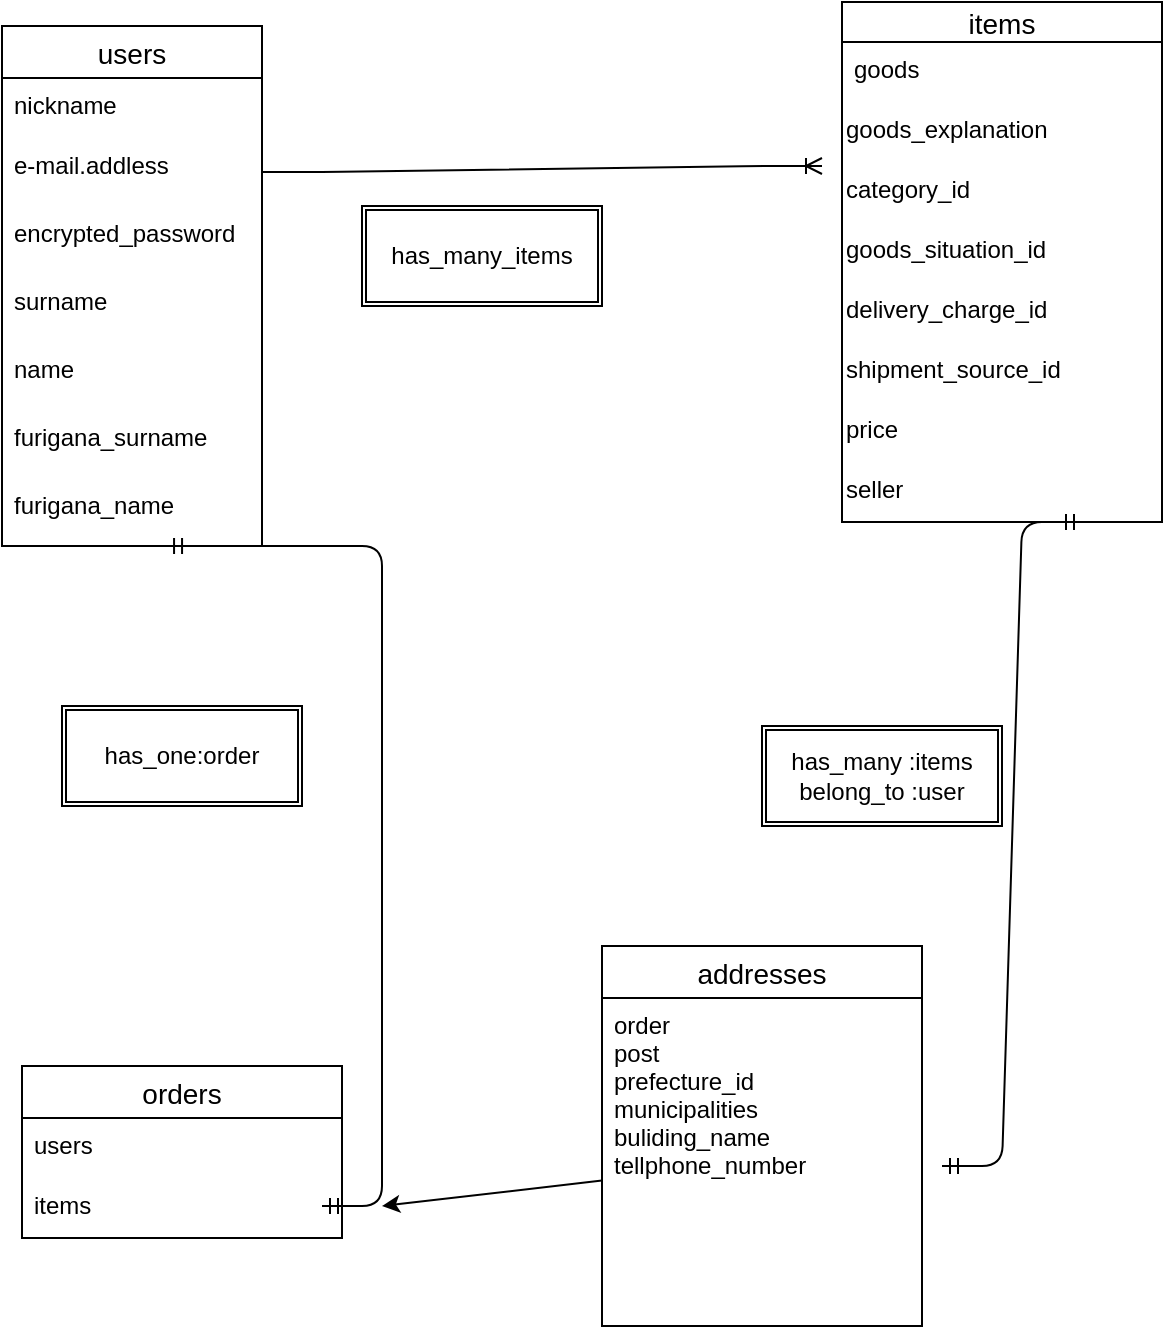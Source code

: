 <mxfile>
    <diagram id="wKAGAIkucJchTb0BWRsK" name="ページ1">
        <mxGraphModel dx="1537" dy="565" grid="1" gridSize="10" guides="1" tooltips="1" connect="1" arrows="1" fold="1" page="1" pageScale="1" pageWidth="827" pageHeight="1169" math="0" shadow="0">
            <root>
                <mxCell id="0"/>
                <mxCell id="1" parent="0"/>
                <mxCell id="69" value="users" style="swimlane;fontStyle=0;childLayout=stackLayout;horizontal=1;startSize=26;horizontalStack=0;resizeParent=1;resizeParentMax=0;resizeLast=0;collapsible=1;marginBottom=0;align=center;fontSize=14;" parent="1" vertex="1">
                    <mxGeometry x="-760" y="100" width="130" height="260" as="geometry"/>
                </mxCell>
                <mxCell id="71" value="nickname" style="text;strokeColor=none;fillColor=none;spacingLeft=4;spacingRight=4;overflow=hidden;rotatable=0;points=[[0,0.5],[1,0.5]];portConstraint=eastwest;fontSize=12;" parent="69" vertex="1">
                    <mxGeometry y="26" width="130" height="30" as="geometry"/>
                </mxCell>
                <mxCell id="113" value="e-mail.addless" style="text;strokeColor=none;fillColor=none;spacingLeft=4;spacingRight=4;overflow=hidden;rotatable=0;points=[[0,0.5],[1,0.5]];portConstraint=eastwest;fontSize=12;" parent="69" vertex="1">
                    <mxGeometry y="56" width="130" height="34" as="geometry"/>
                </mxCell>
                <mxCell id="119" value="encrypted_password" style="text;strokeColor=none;fillColor=none;spacingLeft=4;spacingRight=4;overflow=hidden;rotatable=0;points=[[0,0.5],[1,0.5]];portConstraint=eastwest;fontSize=12;" parent="69" vertex="1">
                    <mxGeometry y="90" width="130" height="34" as="geometry"/>
                </mxCell>
                <mxCell id="118" value="surname" style="text;strokeColor=none;fillColor=none;spacingLeft=4;spacingRight=4;overflow=hidden;rotatable=0;points=[[0,0.5],[1,0.5]];portConstraint=eastwest;fontSize=12;" parent="69" vertex="1">
                    <mxGeometry y="124" width="130" height="34" as="geometry"/>
                </mxCell>
                <mxCell id="121" value="name" style="text;strokeColor=none;fillColor=none;spacingLeft=4;spacingRight=4;overflow=hidden;rotatable=0;points=[[0,0.5],[1,0.5]];portConstraint=eastwest;fontSize=12;" parent="69" vertex="1">
                    <mxGeometry y="158" width="130" height="34" as="geometry"/>
                </mxCell>
                <mxCell id="136" value="furigana_surname" style="text;strokeColor=none;fillColor=none;spacingLeft=4;spacingRight=4;overflow=hidden;rotatable=0;points=[[0,0.5],[1,0.5]];portConstraint=eastwest;fontSize=12;" parent="69" vertex="1">
                    <mxGeometry y="192" width="130" height="34" as="geometry"/>
                </mxCell>
                <mxCell id="135" value="furigana_name" style="text;strokeColor=none;fillColor=none;spacingLeft=4;spacingRight=4;overflow=hidden;rotatable=0;points=[[0,0.5],[1,0.5]];portConstraint=eastwest;fontSize=12;" parent="69" vertex="1">
                    <mxGeometry y="226" width="130" height="34" as="geometry"/>
                </mxCell>
                <mxCell id="107" value="items" style="swimlane;fontStyle=0;childLayout=stackLayout;horizontal=1;startSize=20;horizontalStack=0;resizeParent=1;resizeParentMax=0;resizeLast=0;collapsible=1;marginBottom=0;align=center;fontSize=14;" parent="1" vertex="1">
                    <mxGeometry x="-340" y="88" width="160" height="260" as="geometry"/>
                </mxCell>
                <mxCell id="108" value="goods&#10;" style="text;strokeColor=none;fillColor=none;spacingLeft=4;spacingRight=4;overflow=hidden;rotatable=0;points=[[0,0.5],[1,0.5]];portConstraint=eastwest;fontSize=12;" parent="107" vertex="1">
                    <mxGeometry y="20" width="160" height="30" as="geometry"/>
                </mxCell>
                <mxCell id="138" value="&lt;font face=&quot;helvetica&quot;&gt;goods_explanation&lt;/font&gt;" style="text;whiteSpace=wrap;html=1;" parent="107" vertex="1">
                    <mxGeometry y="50" width="160" height="30" as="geometry"/>
                </mxCell>
                <mxCell id="122" value="&lt;font face=&quot;helvetica&quot;&gt;category_id&lt;/font&gt;" style="text;whiteSpace=wrap;html=1;" parent="107" vertex="1">
                    <mxGeometry y="80" width="160" height="30" as="geometry"/>
                </mxCell>
                <mxCell id="141" value="&lt;font face=&quot;helvetica&quot;&gt;goods_situation_id&lt;/font&gt;" style="text;whiteSpace=wrap;html=1;" parent="107" vertex="1">
                    <mxGeometry y="110" width="160" height="30" as="geometry"/>
                </mxCell>
                <mxCell id="140" value="&lt;font face=&quot;helvetica&quot;&gt;delivery_charge_id&lt;/font&gt;" style="text;whiteSpace=wrap;html=1;" parent="107" vertex="1">
                    <mxGeometry y="140" width="160" height="30" as="geometry"/>
                </mxCell>
                <mxCell id="143" value="&lt;font face=&quot;helvetica&quot;&gt;shipment_source_id&lt;/font&gt;" style="text;whiteSpace=wrap;html=1;" parent="107" vertex="1">
                    <mxGeometry y="170" width="160" height="30" as="geometry"/>
                </mxCell>
                <mxCell id="142" value="&lt;font face=&quot;helvetica&quot;&gt;price&lt;br&gt;&lt;br&gt;&lt;/font&gt;" style="text;whiteSpace=wrap;html=1;" parent="107" vertex="1">
                    <mxGeometry y="200" width="160" height="30" as="geometry"/>
                </mxCell>
                <mxCell id="144" value="&lt;font face=&quot;helvetica&quot;&gt;seller&lt;/font&gt;" style="text;whiteSpace=wrap;html=1;" parent="107" vertex="1">
                    <mxGeometry y="230" width="160" height="30" as="geometry"/>
                </mxCell>
                <mxCell id="126" value="has_many_items&lt;br&gt;" style="shape=ext;double=1;rounded=0;whiteSpace=wrap;html=1;" parent="1" vertex="1">
                    <mxGeometry x="-580" y="190" width="120" height="50" as="geometry"/>
                </mxCell>
                <mxCell id="128" value="" style="edgeStyle=entityRelationEdgeStyle;fontSize=12;html=1;endArrow=ERoneToMany;rounded=1;sketch=0;exitX=1;exitY=0.5;exitDx=0;exitDy=0;startSize=6;strokeWidth=1;" parent="1" source="113" edge="1">
                    <mxGeometry width="100" height="100" relative="1" as="geometry">
                        <mxPoint x="-620" y="220" as="sourcePoint"/>
                        <mxPoint x="-350" y="170" as="targetPoint"/>
                    </mxGeometry>
                </mxCell>
                <mxCell id="133" value="has_many :items&lt;br&gt;belong_to :user" style="shape=ext;double=1;rounded=0;whiteSpace=wrap;html=1;" parent="1" vertex="1">
                    <mxGeometry x="-380" y="450" width="120" height="50" as="geometry"/>
                </mxCell>
                <mxCell id="134" value="has_one:order" style="shape=ext;double=1;rounded=0;whiteSpace=wrap;html=1;" parent="1" vertex="1">
                    <mxGeometry x="-730" y="440" width="120" height="50" as="geometry"/>
                </mxCell>
                <mxCell id="150" value="" style="edgeStyle=entityRelationEdgeStyle;fontSize=12;html=1;endArrow=ERmandOne;startArrow=ERmandOne;entryX=0.75;entryY=1;entryDx=0;entryDy=0;" parent="1" target="144" edge="1">
                    <mxGeometry width="100" height="100" relative="1" as="geometry">
                        <mxPoint x="-290" y="670" as="sourcePoint"/>
                        <mxPoint x="-190" y="570" as="targetPoint"/>
                    </mxGeometry>
                </mxCell>
                <mxCell id="152" value="" style="edgeStyle=entityRelationEdgeStyle;fontSize=12;html=1;endArrow=ERmandOne;startArrow=ERmandOne;entryX=0.631;entryY=1;entryDx=0;entryDy=0;entryPerimeter=0;" parent="1" target="135" edge="1">
                    <mxGeometry width="100" height="100" relative="1" as="geometry">
                        <mxPoint x="-600" y="690" as="sourcePoint"/>
                        <mxPoint x="-595" y="510" as="targetPoint"/>
                    </mxGeometry>
                </mxCell>
                <mxCell id="153" value="addresses" style="swimlane;fontStyle=0;childLayout=stackLayout;horizontal=1;startSize=26;horizontalStack=0;resizeParent=1;resizeParentMax=0;resizeLast=0;collapsible=1;marginBottom=0;align=center;fontSize=14;" vertex="1" parent="1">
                    <mxGeometry x="-460" y="560" width="160" height="190" as="geometry"/>
                </mxCell>
                <mxCell id="156" value="order&#10;post&#10;prefecture_id&#10;municipalities&#10;buliding_name&#10;tellphone_number&#10;&#10;" style="text;strokeColor=none;fillColor=none;spacingLeft=4;spacingRight=4;overflow=hidden;rotatable=0;points=[[0,0.5],[1,0.5]];portConstraint=eastwest;fontSize=12;" vertex="1" parent="153">
                    <mxGeometry y="26" width="160" height="164" as="geometry"/>
                </mxCell>
                <mxCell id="157" value="orders" style="swimlane;fontStyle=0;childLayout=stackLayout;horizontal=1;startSize=26;horizontalStack=0;resizeParent=1;resizeParentMax=0;resizeLast=0;collapsible=1;marginBottom=0;align=center;fontSize=14;" vertex="1" parent="1">
                    <mxGeometry x="-750" y="620" width="160" height="86" as="geometry"/>
                </mxCell>
                <mxCell id="158" value="users" style="text;strokeColor=none;fillColor=none;spacingLeft=4;spacingRight=4;overflow=hidden;rotatable=0;points=[[0,0.5],[1,0.5]];portConstraint=eastwest;fontSize=12;" vertex="1" parent="157">
                    <mxGeometry y="26" width="160" height="30" as="geometry"/>
                </mxCell>
                <mxCell id="160" value="items" style="text;strokeColor=none;fillColor=none;spacingLeft=4;spacingRight=4;overflow=hidden;rotatable=0;points=[[0,0.5],[1,0.5]];portConstraint=eastwest;fontSize=12;" vertex="1" parent="157">
                    <mxGeometry y="56" width="160" height="30" as="geometry"/>
                </mxCell>
                <mxCell id="164" style="edgeStyle=none;html=1;" edge="1" parent="1" source="156">
                    <mxGeometry relative="1" as="geometry">
                        <mxPoint x="-570" y="690" as="targetPoint"/>
                    </mxGeometry>
                </mxCell>
            </root>
        </mxGraphModel>
    </diagram>
</mxfile>